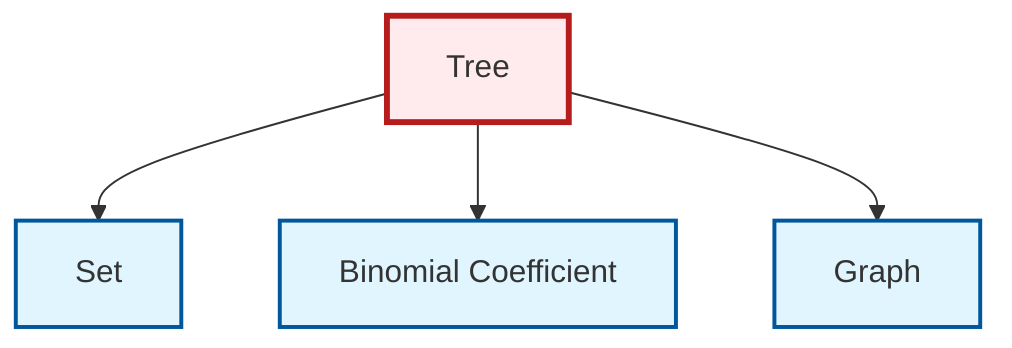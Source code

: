graph TD
    classDef definition fill:#e1f5fe,stroke:#01579b,stroke-width:2px
    classDef theorem fill:#f3e5f5,stroke:#4a148c,stroke-width:2px
    classDef axiom fill:#fff3e0,stroke:#e65100,stroke-width:2px
    classDef example fill:#e8f5e9,stroke:#1b5e20,stroke-width:2px
    classDef current fill:#ffebee,stroke:#b71c1c,stroke-width:3px
    def-tree["Tree"]:::definition
    def-binomial-coefficient["Binomial Coefficient"]:::definition
    def-graph["Graph"]:::definition
    def-set["Set"]:::definition
    def-tree --> def-set
    def-tree --> def-binomial-coefficient
    def-tree --> def-graph
    class def-tree current